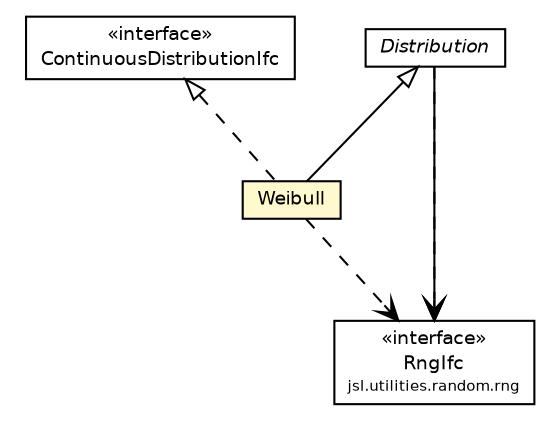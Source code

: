 #!/usr/local/bin/dot
#
# Class diagram 
# Generated by UMLGraph version 5.4 (http://www.umlgraph.org/)
#

digraph G {
	edge [fontname="Helvetica",fontsize=10,labelfontname="Helvetica",labelfontsize=10];
	node [fontname="Helvetica",fontsize=10,shape=plaintext];
	nodesep=0.25;
	ranksep=0.5;
	// jsl.utilities.random.distributions.Weibull
	c214535 [label=<<table title="jsl.utilities.random.distributions.Weibull" border="0" cellborder="1" cellspacing="0" cellpadding="2" port="p" bgcolor="lemonChiffon" href="./Weibull.html">
		<tr><td><table border="0" cellspacing="0" cellpadding="1">
<tr><td align="center" balign="center"> Weibull </td></tr>
		</table></td></tr>
		</table>>, URL="./Weibull.html", fontname="Helvetica", fontcolor="black", fontsize=9.0];
	// jsl.utilities.random.distributions.Distribution
	c214566 [label=<<table title="jsl.utilities.random.distributions.Distribution" border="0" cellborder="1" cellspacing="0" cellpadding="2" port="p" href="./Distribution.html">
		<tr><td><table border="0" cellspacing="0" cellpadding="1">
<tr><td align="center" balign="center"><font face="Helvetica-Oblique"> Distribution </font></td></tr>
		</table></td></tr>
		</table>>, URL="./Distribution.html", fontname="Helvetica", fontcolor="black", fontsize=9.0];
	// jsl.utilities.random.distributions.ContinuousDistributionIfc
	c214570 [label=<<table title="jsl.utilities.random.distributions.ContinuousDistributionIfc" border="0" cellborder="1" cellspacing="0" cellpadding="2" port="p" href="./ContinuousDistributionIfc.html">
		<tr><td><table border="0" cellspacing="0" cellpadding="1">
<tr><td align="center" balign="center"> &#171;interface&#187; </td></tr>
<tr><td align="center" balign="center"> ContinuousDistributionIfc </td></tr>
		</table></td></tr>
		</table>>, URL="./ContinuousDistributionIfc.html", fontname="Helvetica", fontcolor="black", fontsize=9.0];
	// jsl.utilities.random.rng.RngIfc
	c214583 [label=<<table title="jsl.utilities.random.rng.RngIfc" border="0" cellborder="1" cellspacing="0" cellpadding="2" port="p" href="../rng/RngIfc.html">
		<tr><td><table border="0" cellspacing="0" cellpadding="1">
<tr><td align="center" balign="center"> &#171;interface&#187; </td></tr>
<tr><td align="center" balign="center"> RngIfc </td></tr>
<tr><td align="center" balign="center"><font point-size="7.0"> jsl.utilities.random.rng </font></td></tr>
		</table></td></tr>
		</table>>, URL="../rng/RngIfc.html", fontname="Helvetica", fontcolor="black", fontsize=9.0];
	//jsl.utilities.random.distributions.Weibull extends jsl.utilities.random.distributions.Distribution
	c214566:p -> c214535:p [dir=back,arrowtail=empty];
	//jsl.utilities.random.distributions.Weibull implements jsl.utilities.random.distributions.ContinuousDistributionIfc
	c214570:p -> c214535:p [dir=back,arrowtail=empty,style=dashed];
	// jsl.utilities.random.distributions.Distribution NAVASSOC jsl.utilities.random.rng.RngIfc
	c214566:p -> c214583:p [taillabel="", label="", headlabel="", fontname="Helvetica", fontcolor="black", fontsize=10.0, color="black", arrowhead=open];
	// jsl.utilities.random.distributions.Weibull DEPEND jsl.utilities.random.rng.RngIfc
	c214535:p -> c214583:p [taillabel="", label="", headlabel="", fontname="Helvetica", fontcolor="black", fontsize=10.0, color="black", arrowhead=open, style=dashed];
	// jsl.utilities.random.distributions.Distribution DEPEND jsl.utilities.random.rng.RngIfc
	c214566:p -> c214583:p [taillabel="", label="", headlabel="", fontname="Helvetica", fontcolor="black", fontsize=10.0, color="black", arrowhead=open, style=dashed];
}

